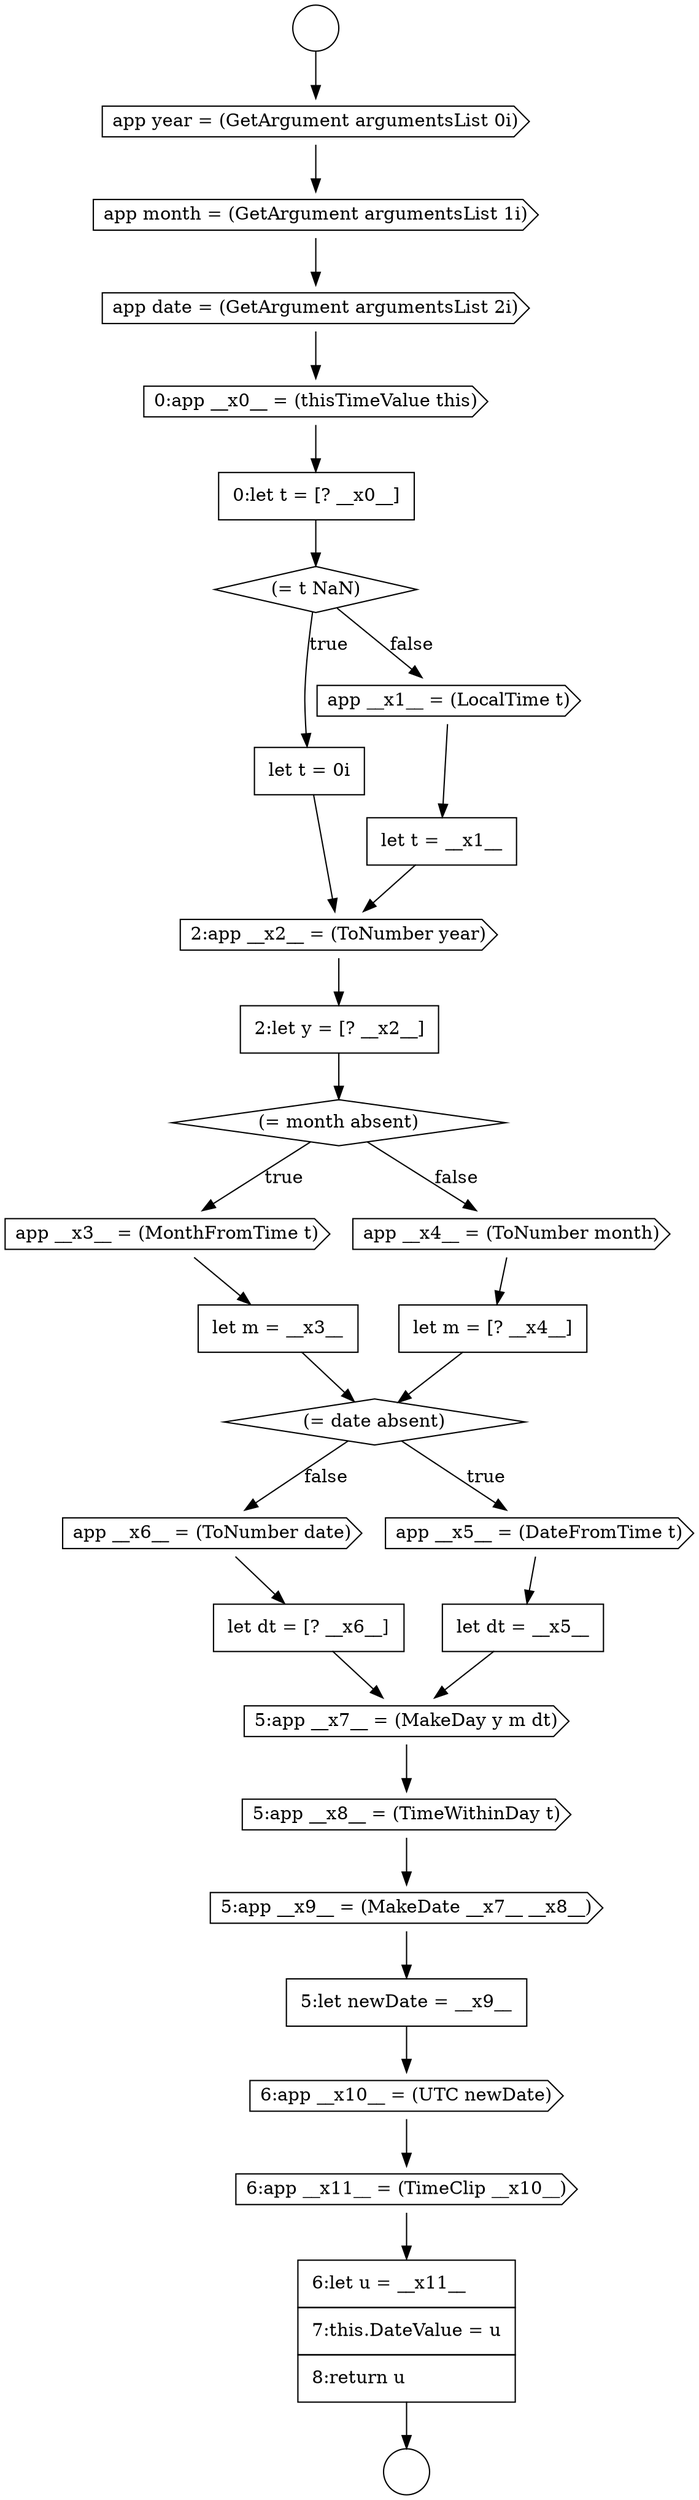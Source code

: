 digraph {
  node12661 [shape=none, margin=0, label=<<font color="black">
    <table border="0" cellborder="1" cellspacing="0" cellpadding="10">
      <tr><td align="left">2:let y = [? __x2__]</td></tr>
    </table>
  </font>> color="black" fillcolor="white" style=filled]
  node12657 [shape=none, margin=0, label=<<font color="black">
    <table border="0" cellborder="1" cellspacing="0" cellpadding="10">
      <tr><td align="left">let t = 0i</td></tr>
    </table>
  </font>> color="black" fillcolor="white" style=filled]
  node12673 [shape=cds, label=<<font color="black">5:app __x8__ = (TimeWithinDay t)</font>> color="black" fillcolor="white" style=filled]
  node12667 [shape=diamond, label=<<font color="black">(= date absent)</font>> color="black" fillcolor="white" style=filled]
  node12671 [shape=none, margin=0, label=<<font color="black">
    <table border="0" cellborder="1" cellspacing="0" cellpadding="10">
      <tr><td align="left">let dt = [? __x6__]</td></tr>
    </table>
  </font>> color="black" fillcolor="white" style=filled]
  node12677 [shape=cds, label=<<font color="black">6:app __x11__ = (TimeClip __x10__)</font>> color="black" fillcolor="white" style=filled]
  node12663 [shape=cds, label=<<font color="black">app __x3__ = (MonthFromTime t)</font>> color="black" fillcolor="white" style=filled]
  node12659 [shape=none, margin=0, label=<<font color="black">
    <table border="0" cellborder="1" cellspacing="0" cellpadding="10">
      <tr><td align="left">let t = __x1__</td></tr>
    </table>
  </font>> color="black" fillcolor="white" style=filled]
  node12662 [shape=diamond, label=<<font color="black">(= month absent)</font>> color="black" fillcolor="white" style=filled]
  node12675 [shape=none, margin=0, label=<<font color="black">
    <table border="0" cellborder="1" cellspacing="0" cellpadding="10">
      <tr><td align="left">5:let newDate = __x9__</td></tr>
    </table>
  </font>> color="black" fillcolor="white" style=filled]
  node12658 [shape=cds, label=<<font color="black">app __x1__ = (LocalTime t)</font>> color="black" fillcolor="white" style=filled]
  node12669 [shape=none, margin=0, label=<<font color="black">
    <table border="0" cellborder="1" cellspacing="0" cellpadding="10">
      <tr><td align="left">let dt = __x5__</td></tr>
    </table>
  </font>> color="black" fillcolor="white" style=filled]
  node12674 [shape=cds, label=<<font color="black">5:app __x9__ = (MakeDate __x7__ __x8__)</font>> color="black" fillcolor="white" style=filled]
  node12649 [shape=circle label=" " color="black" fillcolor="white" style=filled]
  node12666 [shape=none, margin=0, label=<<font color="black">
    <table border="0" cellborder="1" cellspacing="0" cellpadding="10">
      <tr><td align="left">let m = [? __x4__]</td></tr>
    </table>
  </font>> color="black" fillcolor="white" style=filled]
  node12678 [shape=none, margin=0, label=<<font color="black">
    <table border="0" cellborder="1" cellspacing="0" cellpadding="10">
      <tr><td align="left">6:let u = __x11__</td></tr>
      <tr><td align="left">7:this.DateValue = u</td></tr>
      <tr><td align="left">8:return u</td></tr>
    </table>
  </font>> color="black" fillcolor="white" style=filled]
  node12653 [shape=cds, label=<<font color="black">app date = (GetArgument argumentsList 2i)</font>> color="black" fillcolor="white" style=filled]
  node12670 [shape=cds, label=<<font color="black">app __x6__ = (ToNumber date)</font>> color="black" fillcolor="white" style=filled]
  node12664 [shape=none, margin=0, label=<<font color="black">
    <table border="0" cellborder="1" cellspacing="0" cellpadding="10">
      <tr><td align="left">let m = __x3__</td></tr>
    </table>
  </font>> color="black" fillcolor="white" style=filled]
  node12650 [shape=circle label=" " color="black" fillcolor="white" style=filled]
  node12660 [shape=cds, label=<<font color="black">2:app __x2__ = (ToNumber year)</font>> color="black" fillcolor="white" style=filled]
  node12654 [shape=cds, label=<<font color="black">0:app __x0__ = (thisTimeValue this)</font>> color="black" fillcolor="white" style=filled]
  node12676 [shape=cds, label=<<font color="black">6:app __x10__ = (UTC newDate)</font>> color="black" fillcolor="white" style=filled]
  node12656 [shape=diamond, label=<<font color="black">(= t NaN)</font>> color="black" fillcolor="white" style=filled]
  node12651 [shape=cds, label=<<font color="black">app year = (GetArgument argumentsList 0i)</font>> color="black" fillcolor="white" style=filled]
  node12668 [shape=cds, label=<<font color="black">app __x5__ = (DateFromTime t)</font>> color="black" fillcolor="white" style=filled]
  node12655 [shape=none, margin=0, label=<<font color="black">
    <table border="0" cellborder="1" cellspacing="0" cellpadding="10">
      <tr><td align="left">0:let t = [? __x0__]</td></tr>
    </table>
  </font>> color="black" fillcolor="white" style=filled]
  node12672 [shape=cds, label=<<font color="black">5:app __x7__ = (MakeDay y m dt)</font>> color="black" fillcolor="white" style=filled]
  node12652 [shape=cds, label=<<font color="black">app month = (GetArgument argumentsList 1i)</font>> color="black" fillcolor="white" style=filled]
  node12665 [shape=cds, label=<<font color="black">app __x4__ = (ToNumber month)</font>> color="black" fillcolor="white" style=filled]
  node12665 -> node12666 [ color="black"]
  node12673 -> node12674 [ color="black"]
  node12667 -> node12668 [label=<<font color="black">true</font>> color="black"]
  node12667 -> node12670 [label=<<font color="black">false</font>> color="black"]
  node12674 -> node12675 [ color="black"]
  node12663 -> node12664 [ color="black"]
  node12677 -> node12678 [ color="black"]
  node12652 -> node12653 [ color="black"]
  node12671 -> node12672 [ color="black"]
  node12657 -> node12660 [ color="black"]
  node12669 -> node12672 [ color="black"]
  node12658 -> node12659 [ color="black"]
  node12676 -> node12677 [ color="black"]
  node12653 -> node12654 [ color="black"]
  node12678 -> node12650 [ color="black"]
  node12660 -> node12661 [ color="black"]
  node12655 -> node12656 [ color="black"]
  node12651 -> node12652 [ color="black"]
  node12662 -> node12663 [label=<<font color="black">true</font>> color="black"]
  node12662 -> node12665 [label=<<font color="black">false</font>> color="black"]
  node12661 -> node12662 [ color="black"]
  node12666 -> node12667 [ color="black"]
  node12659 -> node12660 [ color="black"]
  node12672 -> node12673 [ color="black"]
  node12668 -> node12669 [ color="black"]
  node12675 -> node12676 [ color="black"]
  node12656 -> node12657 [label=<<font color="black">true</font>> color="black"]
  node12656 -> node12658 [label=<<font color="black">false</font>> color="black"]
  node12649 -> node12651 [ color="black"]
  node12670 -> node12671 [ color="black"]
  node12654 -> node12655 [ color="black"]
  node12664 -> node12667 [ color="black"]
}
